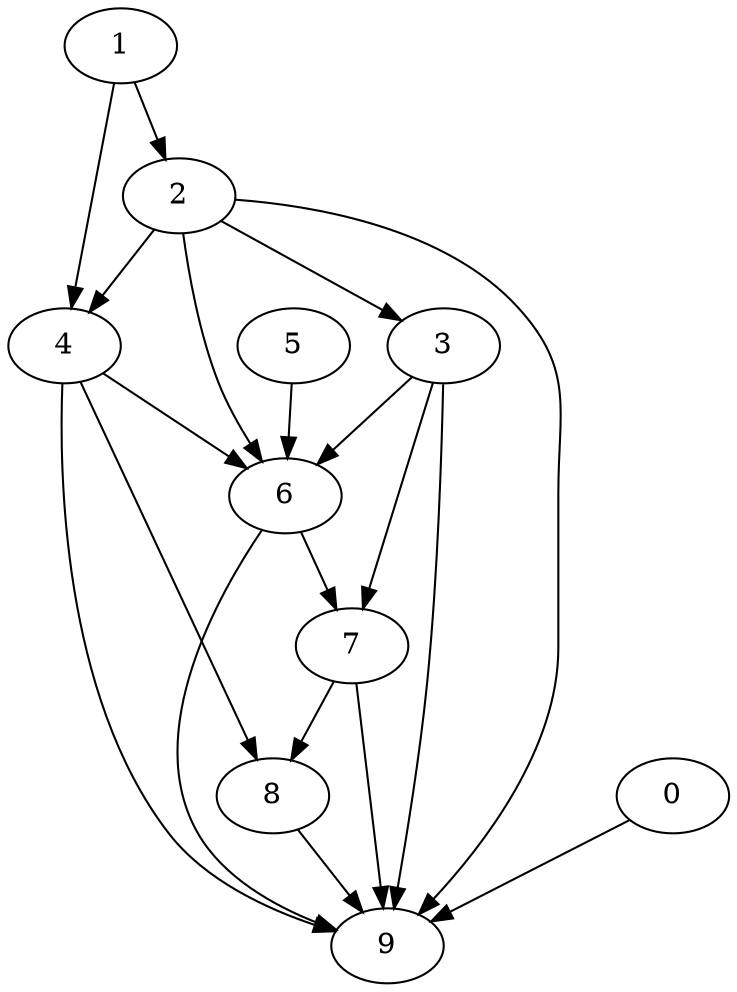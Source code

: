 digraph "Random_Nodes_10_Density_1.90_CCR_0.98_WeightType_Random" {
	graph ["Duplicate states"=0,
		GraphType=Random,
		"Max states in OPEN"=0,
		Modes="120000ms; topo-ordered tasks, ; Pruning: task equivalence, fixed order ready list, ; F-value: ; Optimisation: best schedule length (\
SL) optimisation on equal, ",
		NumberOfTasks=10,
		"Pruned using list schedule length"=15,
		"States removed from OPEN"=0,
		TargetSystem="Homogeneous-2",
		"Time to schedule (ms)"=77,
		"Total idle time"=6,
		"Total schedule length"=86,
		"Total sequential time"=118,
		"Total states created"=48
	];
	1	["Finish time"=10,
		Processor=0,
		"Start time"=0,
		Weight=10];
	2	["Finish time"=16,
		Processor=0,
		"Start time"=10,
		Weight=6];
	1 -> 2	[Weight=6];
	4	["Finish time"=30,
		Processor=0,
		"Start time"=16,
		Weight=14];
	1 -> 4	[Weight=5];
	3	["Finish time"=35,
		Processor=1,
		"Start time"=20,
		Weight=15];
	2 -> 3	[Weight=4];
	2 -> 4	[Weight=8];
	6	["Finish time"=49,
		Processor=1,
		"Start time"=35,
		Weight=14];
	2 -> 6	[Weight=10];
	9	["Finish time"=86,
		Processor=1,
		"Start time"=82,
		Weight=4];
	2 -> 9	[Weight=2];
	3 -> 6	[Weight=6];
	7	["Finish time"=68,
		Processor=1,
		"Start time"=49,
		Weight=19];
	3 -> 7	[Weight=3];
	3 -> 9	[Weight=10];
	5	["Finish time"=14,
		Processor=1,
		"Start time"=0,
		Weight=14];
	5 -> 6	[Weight=3];
	4 -> 6	[Weight=2];
	8	["Finish time"=82,
		Processor=1,
		"Start time"=68,
		Weight=14];
	4 -> 8	[Weight=5];
	4 -> 9	[Weight=9];
	6 -> 7	[Weight=9];
	6 -> 9	[Weight=5];
	7 -> 8	[Weight=6];
	7 -> 9	[Weight=9];
	8 -> 9	[Weight=5];
	0	["Finish time"=38,
		Processor=0,
		"Start time"=30,
		Weight=8];
	0 -> 9	[Weight=9];
}
